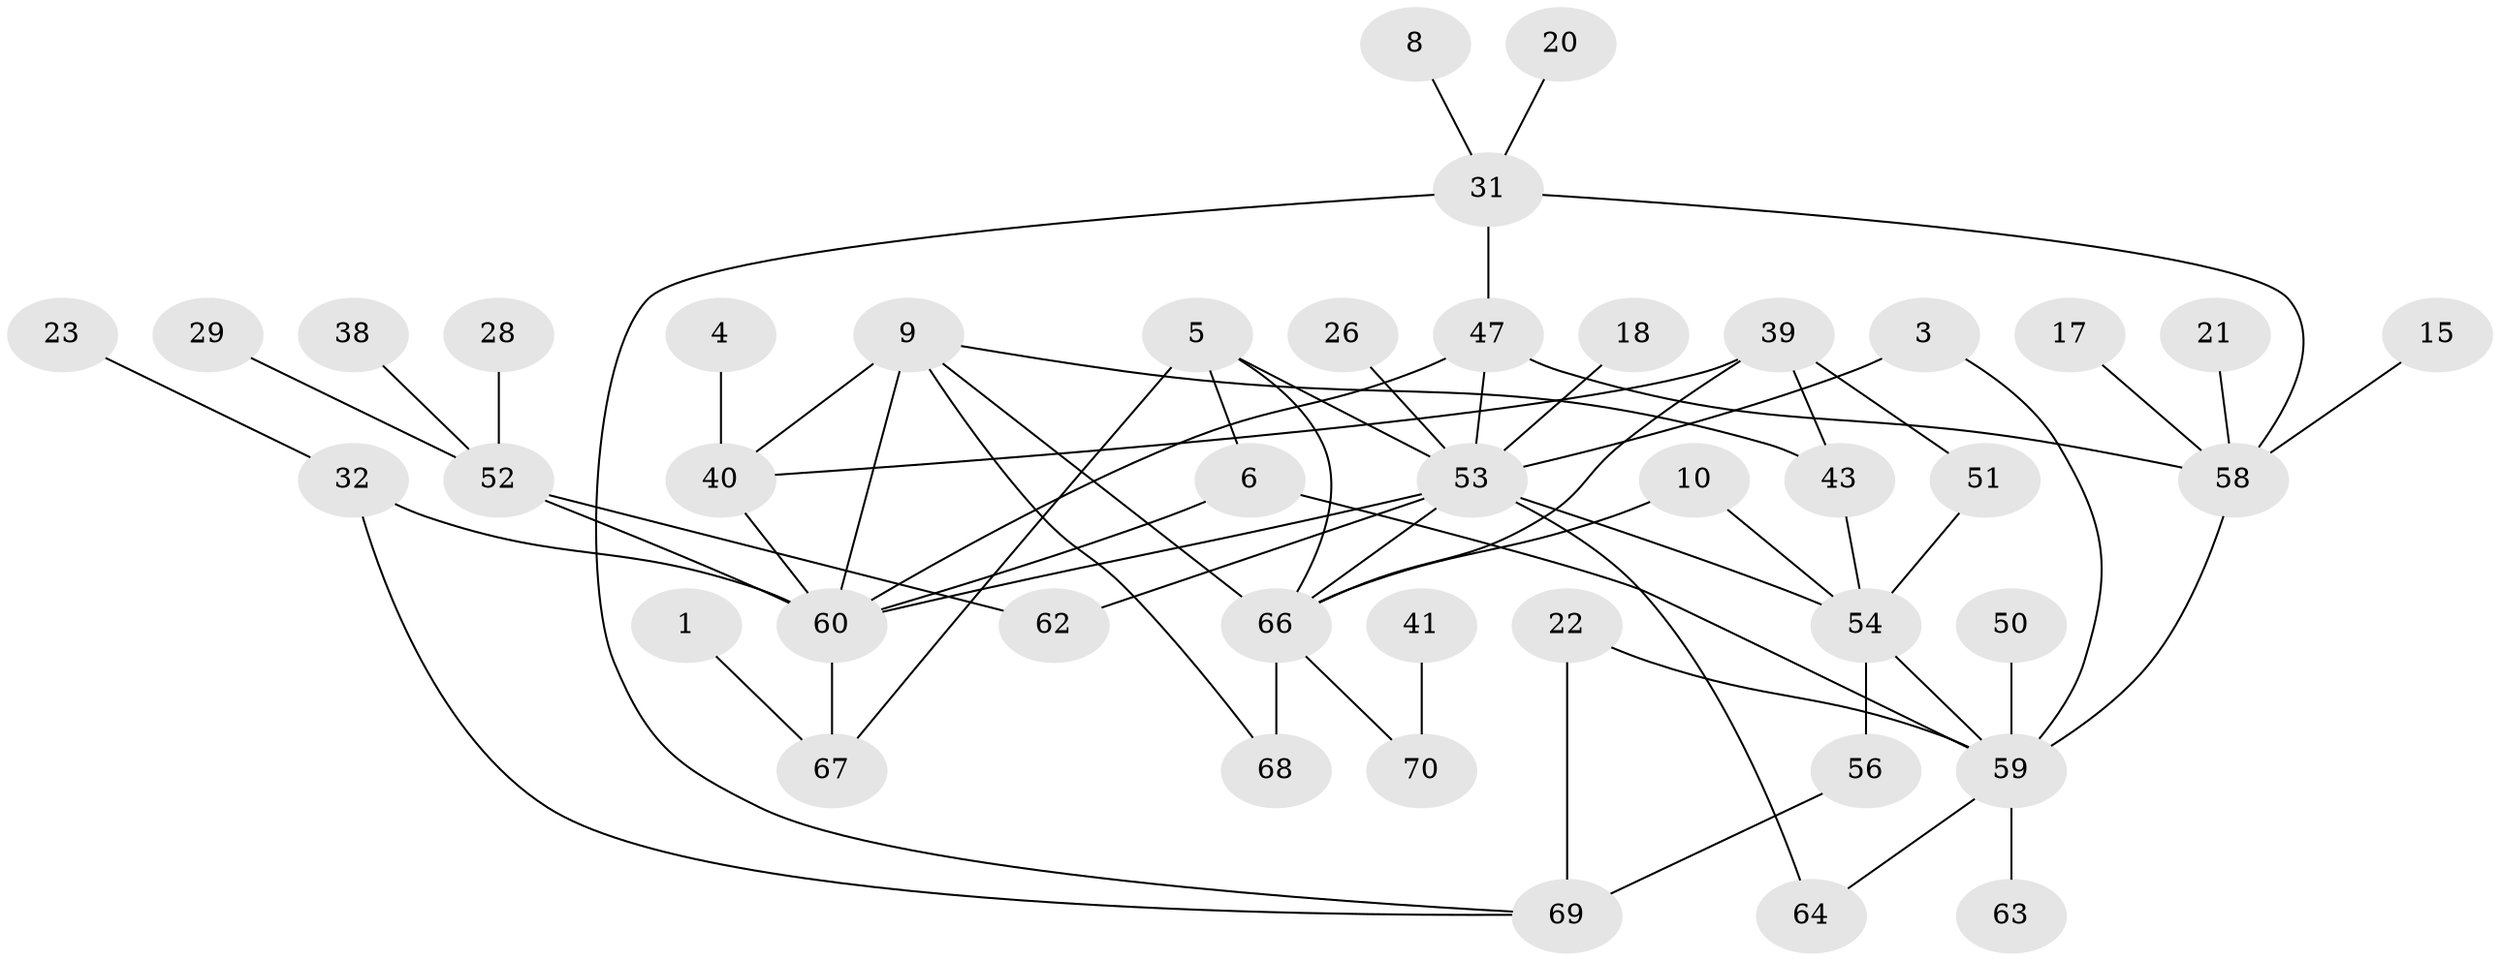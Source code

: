// original degree distribution, {4: 0.09285714285714286, 2: 0.2357142857142857, 5: 0.07142857142857142, 1: 0.3357142857142857, 3: 0.1, 0: 0.15, 6: 0.007142857142857143, 7: 0.007142857142857143}
// Generated by graph-tools (version 1.1) at 2025/25/03/09/25 03:25:15]
// undirected, 43 vertices, 63 edges
graph export_dot {
graph [start="1"]
  node [color=gray90,style=filled];
  1;
  3;
  4;
  5;
  6;
  8;
  9;
  10;
  15;
  17;
  18;
  20;
  21;
  22;
  23;
  26;
  28;
  29;
  31;
  32;
  38;
  39;
  40;
  41;
  43;
  47;
  50;
  51;
  52;
  53;
  54;
  56;
  58;
  59;
  60;
  62;
  63;
  64;
  66;
  67;
  68;
  69;
  70;
  1 -- 67 [weight=1.0];
  3 -- 53 [weight=1.0];
  3 -- 59 [weight=1.0];
  4 -- 40 [weight=1.0];
  5 -- 6 [weight=1.0];
  5 -- 53 [weight=1.0];
  5 -- 66 [weight=1.0];
  5 -- 67 [weight=1.0];
  6 -- 59 [weight=1.0];
  6 -- 60 [weight=1.0];
  8 -- 31 [weight=1.0];
  9 -- 40 [weight=1.0];
  9 -- 43 [weight=1.0];
  9 -- 60 [weight=1.0];
  9 -- 66 [weight=1.0];
  9 -- 68 [weight=1.0];
  10 -- 54 [weight=1.0];
  10 -- 66 [weight=1.0];
  15 -- 58 [weight=1.0];
  17 -- 58 [weight=1.0];
  18 -- 53 [weight=1.0];
  20 -- 31 [weight=1.0];
  21 -- 58 [weight=1.0];
  22 -- 59 [weight=1.0];
  22 -- 69 [weight=1.0];
  23 -- 32 [weight=1.0];
  26 -- 53 [weight=1.0];
  28 -- 52 [weight=1.0];
  29 -- 52 [weight=1.0];
  31 -- 47 [weight=1.0];
  31 -- 58 [weight=1.0];
  31 -- 69 [weight=1.0];
  32 -- 60 [weight=1.0];
  32 -- 69 [weight=1.0];
  38 -- 52 [weight=1.0];
  39 -- 40 [weight=1.0];
  39 -- 43 [weight=1.0];
  39 -- 51 [weight=1.0];
  39 -- 66 [weight=1.0];
  40 -- 60 [weight=1.0];
  41 -- 70 [weight=1.0];
  43 -- 54 [weight=1.0];
  47 -- 53 [weight=1.0];
  47 -- 58 [weight=1.0];
  47 -- 60 [weight=1.0];
  50 -- 59 [weight=1.0];
  51 -- 54 [weight=1.0];
  52 -- 60 [weight=1.0];
  52 -- 62 [weight=1.0];
  53 -- 54 [weight=1.0];
  53 -- 60 [weight=1.0];
  53 -- 62 [weight=1.0];
  53 -- 64 [weight=1.0];
  53 -- 66 [weight=1.0];
  54 -- 56 [weight=1.0];
  54 -- 59 [weight=1.0];
  56 -- 69 [weight=2.0];
  58 -- 59 [weight=1.0];
  59 -- 63 [weight=1.0];
  59 -- 64 [weight=1.0];
  60 -- 67 [weight=1.0];
  66 -- 68 [weight=2.0];
  66 -- 70 [weight=1.0];
}
